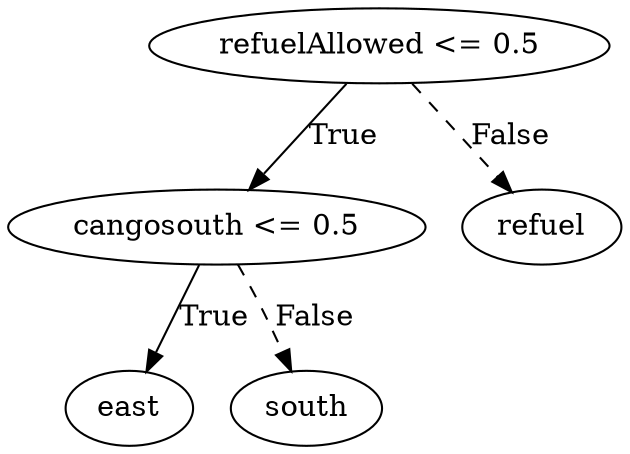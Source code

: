 digraph {
0 [label="refuelAllowed <= 0.5"];
1 [label="cangosouth <= 0.5"];
2 [label="east"];
1 -> 2 [label="True"];
3 [label="south"];
1 -> 3 [style="dashed", label="False"];
0 -> 1 [label="True"];
4 [label="refuel"];
0 -> 4 [style="dashed", label="False"];

}